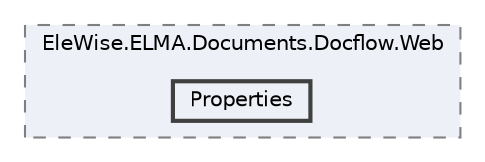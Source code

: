 digraph "Web/Modules/EleWise.ELMA.Documents.Docflow.Web/Properties"
{
 // LATEX_PDF_SIZE
  bgcolor="transparent";
  edge [fontname=Helvetica,fontsize=10,labelfontname=Helvetica,labelfontsize=10];
  node [fontname=Helvetica,fontsize=10,shape=box,height=0.2,width=0.4];
  compound=true
  subgraph clusterdir_ba52edece981b4f21cbf7e0bbcb9a866 {
    graph [ bgcolor="#edf0f7", pencolor="grey50", label="EleWise.ELMA.Documents.Docflow.Web", fontname=Helvetica,fontsize=10 style="filled,dashed", URL="dir_ba52edece981b4f21cbf7e0bbcb9a866.html",tooltip=""]
  dir_138fee0a648030f7e8a867df8f771000 [label="Properties", fillcolor="#edf0f7", color="grey25", style="filled,bold", URL="dir_138fee0a648030f7e8a867df8f771000.html",tooltip=""];
  }
}
